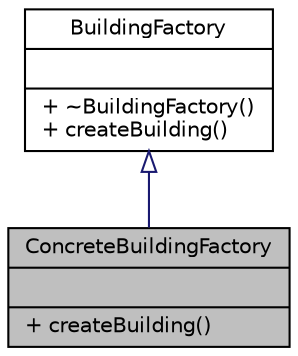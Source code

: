 digraph "ConcreteBuildingFactory"
{
 // LATEX_PDF_SIZE
  edge [fontname="Helvetica",fontsize="10",labelfontname="Helvetica",labelfontsize="10"];
  node [fontname="Helvetica",fontsize="10",shape=record];
  Node1 [label="{ConcreteBuildingFactory\n||+ createBuilding()\l}",height=0.2,width=0.4,color="black", fillcolor="grey75", style="filled", fontcolor="black",tooltip="Concrete implementation of the BuildingFactory interface."];
  Node2 -> Node1 [dir="back",color="midnightblue",fontsize="10",style="solid",arrowtail="onormal",fontname="Helvetica"];
  Node2 [label="{BuildingFactory\n||+ ~BuildingFactory()\l+ createBuilding()\l}",height=0.2,width=0.4,color="black", fillcolor="white", style="filled",URL="$classBuildingFactory.html",tooltip="Abstract factory class that defines interface for creating Building objects."];
}
